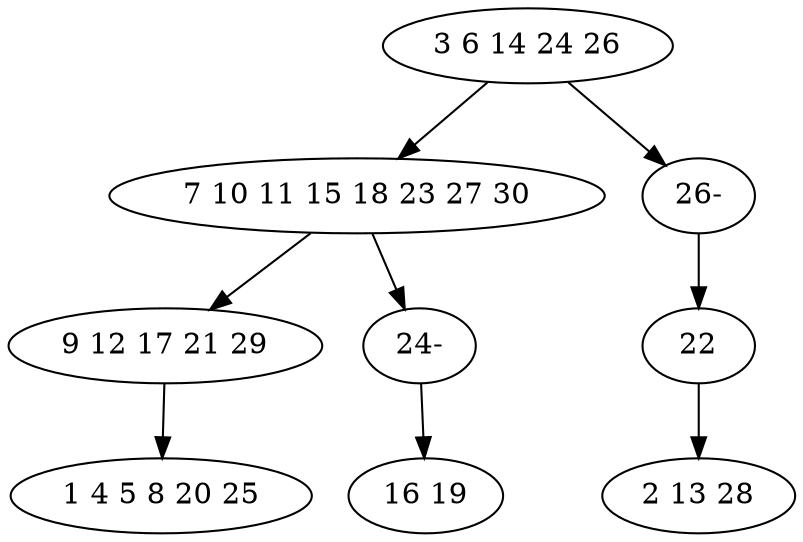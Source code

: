 digraph true_tree {
	"0" -> "1"
	"1" -> "2"
	"0" -> "7"
	"2" -> "4"
	"3" -> "5"
	"1" -> "8"
	"7" -> "3"
	"8" -> "6"
	"0" [label="3 6 14 24 26"];
	"1" [label="7 10 11 15 18 23 27 30"];
	"2" [label="9 12 17 21 29"];
	"3" [label="22"];
	"4" [label="1 4 5 8 20 25"];
	"5" [label="2 13 28"];
	"6" [label="16 19"];
	"7" [label="26-"];
	"8" [label="24-"];
}
